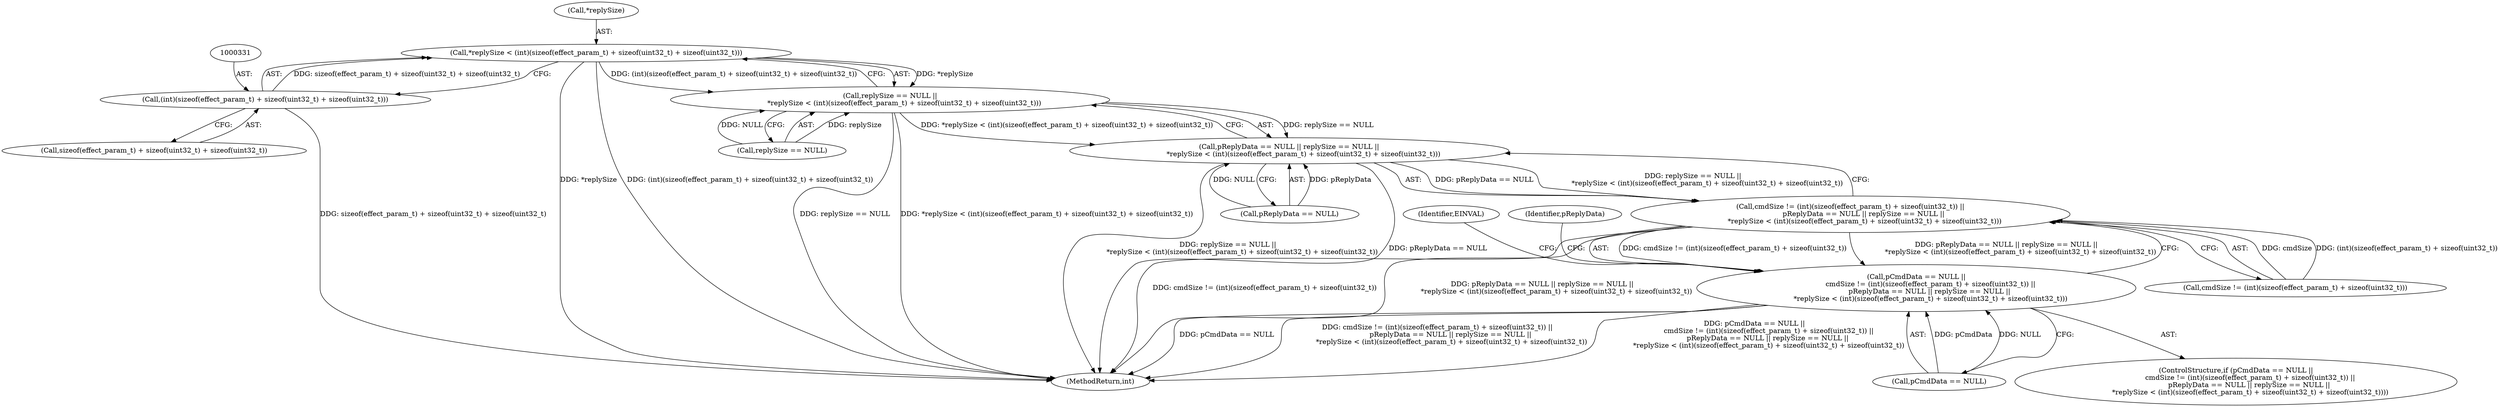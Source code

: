 digraph "0_Android_aeea52da00d210587fb3ed895de3d5f2e0264c88_3@pointer" {
"1000327" [label="(Call,*replySize < (int)(sizeof(effect_param_t) + sizeof(uint32_t) + sizeof(uint32_t)))"];
"1000330" [label="(Call,(int)(sizeof(effect_param_t) + sizeof(uint32_t) + sizeof(uint32_t)))"];
"1000323" [label="(Call,replySize == NULL ||\n             *replySize < (int)(sizeof(effect_param_t) + sizeof(uint32_t) + sizeof(uint32_t)))"];
"1000319" [label="(Call,pReplyData == NULL || replySize == NULL ||\n             *replySize < (int)(sizeof(effect_param_t) + sizeof(uint32_t) + sizeof(uint32_t)))"];
"1000309" [label="(Call,cmdSize != (int)(sizeof(effect_param_t) + sizeof(uint32_t)) ||\n            pReplyData == NULL || replySize == NULL ||\n             *replySize < (int)(sizeof(effect_param_t) + sizeof(uint32_t) + sizeof(uint32_t)))"];
"1000305" [label="(Call,pCmdData == NULL ||\n             cmdSize != (int)(sizeof(effect_param_t) + sizeof(uint32_t)) ||\n            pReplyData == NULL || replySize == NULL ||\n             *replySize < (int)(sizeof(effect_param_t) + sizeof(uint32_t) + sizeof(uint32_t)))"];
"1000332" [label="(Call,sizeof(effect_param_t) + sizeof(uint32_t) + sizeof(uint32_t))"];
"1000310" [label="(Call,cmdSize != (int)(sizeof(effect_param_t) + sizeof(uint32_t)))"];
"1000309" [label="(Call,cmdSize != (int)(sizeof(effect_param_t) + sizeof(uint32_t)) ||\n            pReplyData == NULL || replySize == NULL ||\n             *replySize < (int)(sizeof(effect_param_t) + sizeof(uint32_t) + sizeof(uint32_t)))"];
"1000320" [label="(Call,pReplyData == NULL)"];
"1000327" [label="(Call,*replySize < (int)(sizeof(effect_param_t) + sizeof(uint32_t) + sizeof(uint32_t)))"];
"1000555" [label="(MethodReturn,int)"];
"1000343" [label="(Identifier,EINVAL)"];
"1000330" [label="(Call,(int)(sizeof(effect_param_t) + sizeof(uint32_t) + sizeof(uint32_t)))"];
"1000319" [label="(Call,pReplyData == NULL || replySize == NULL ||\n             *replySize < (int)(sizeof(effect_param_t) + sizeof(uint32_t) + sizeof(uint32_t)))"];
"1000306" [label="(Call,pCmdData == NULL)"];
"1000345" [label="(Identifier,pReplyData)"];
"1000324" [label="(Call,replySize == NULL)"];
"1000323" [label="(Call,replySize == NULL ||\n             *replySize < (int)(sizeof(effect_param_t) + sizeof(uint32_t) + sizeof(uint32_t)))"];
"1000328" [label="(Call,*replySize)"];
"1000304" [label="(ControlStructure,if (pCmdData == NULL ||\n             cmdSize != (int)(sizeof(effect_param_t) + sizeof(uint32_t)) ||\n            pReplyData == NULL || replySize == NULL ||\n             *replySize < (int)(sizeof(effect_param_t) + sizeof(uint32_t) + sizeof(uint32_t))))"];
"1000305" [label="(Call,pCmdData == NULL ||\n             cmdSize != (int)(sizeof(effect_param_t) + sizeof(uint32_t)) ||\n            pReplyData == NULL || replySize == NULL ||\n             *replySize < (int)(sizeof(effect_param_t) + sizeof(uint32_t) + sizeof(uint32_t)))"];
"1000327" -> "1000323"  [label="AST: "];
"1000327" -> "1000330"  [label="CFG: "];
"1000328" -> "1000327"  [label="AST: "];
"1000330" -> "1000327"  [label="AST: "];
"1000323" -> "1000327"  [label="CFG: "];
"1000327" -> "1000555"  [label="DDG: *replySize"];
"1000327" -> "1000555"  [label="DDG: (int)(sizeof(effect_param_t) + sizeof(uint32_t) + sizeof(uint32_t))"];
"1000327" -> "1000323"  [label="DDG: *replySize"];
"1000327" -> "1000323"  [label="DDG: (int)(sizeof(effect_param_t) + sizeof(uint32_t) + sizeof(uint32_t))"];
"1000330" -> "1000327"  [label="DDG: sizeof(effect_param_t) + sizeof(uint32_t) + sizeof(uint32_t)"];
"1000330" -> "1000332"  [label="CFG: "];
"1000331" -> "1000330"  [label="AST: "];
"1000332" -> "1000330"  [label="AST: "];
"1000330" -> "1000555"  [label="DDG: sizeof(effect_param_t) + sizeof(uint32_t) + sizeof(uint32_t)"];
"1000323" -> "1000319"  [label="AST: "];
"1000323" -> "1000324"  [label="CFG: "];
"1000324" -> "1000323"  [label="AST: "];
"1000319" -> "1000323"  [label="CFG: "];
"1000323" -> "1000555"  [label="DDG: replySize == NULL"];
"1000323" -> "1000555"  [label="DDG: *replySize < (int)(sizeof(effect_param_t) + sizeof(uint32_t) + sizeof(uint32_t))"];
"1000323" -> "1000319"  [label="DDG: replySize == NULL"];
"1000323" -> "1000319"  [label="DDG: *replySize < (int)(sizeof(effect_param_t) + sizeof(uint32_t) + sizeof(uint32_t))"];
"1000324" -> "1000323"  [label="DDG: replySize"];
"1000324" -> "1000323"  [label="DDG: NULL"];
"1000319" -> "1000309"  [label="AST: "];
"1000319" -> "1000320"  [label="CFG: "];
"1000320" -> "1000319"  [label="AST: "];
"1000309" -> "1000319"  [label="CFG: "];
"1000319" -> "1000555"  [label="DDG: replySize == NULL ||\n             *replySize < (int)(sizeof(effect_param_t) + sizeof(uint32_t) + sizeof(uint32_t))"];
"1000319" -> "1000555"  [label="DDG: pReplyData == NULL"];
"1000319" -> "1000309"  [label="DDG: pReplyData == NULL"];
"1000319" -> "1000309"  [label="DDG: replySize == NULL ||\n             *replySize < (int)(sizeof(effect_param_t) + sizeof(uint32_t) + sizeof(uint32_t))"];
"1000320" -> "1000319"  [label="DDG: pReplyData"];
"1000320" -> "1000319"  [label="DDG: NULL"];
"1000309" -> "1000305"  [label="AST: "];
"1000309" -> "1000310"  [label="CFG: "];
"1000310" -> "1000309"  [label="AST: "];
"1000305" -> "1000309"  [label="CFG: "];
"1000309" -> "1000555"  [label="DDG: cmdSize != (int)(sizeof(effect_param_t) + sizeof(uint32_t))"];
"1000309" -> "1000555"  [label="DDG: pReplyData == NULL || replySize == NULL ||\n             *replySize < (int)(sizeof(effect_param_t) + sizeof(uint32_t) + sizeof(uint32_t))"];
"1000309" -> "1000305"  [label="DDG: cmdSize != (int)(sizeof(effect_param_t) + sizeof(uint32_t))"];
"1000309" -> "1000305"  [label="DDG: pReplyData == NULL || replySize == NULL ||\n             *replySize < (int)(sizeof(effect_param_t) + sizeof(uint32_t) + sizeof(uint32_t))"];
"1000310" -> "1000309"  [label="DDG: cmdSize"];
"1000310" -> "1000309"  [label="DDG: (int)(sizeof(effect_param_t) + sizeof(uint32_t))"];
"1000305" -> "1000304"  [label="AST: "];
"1000305" -> "1000306"  [label="CFG: "];
"1000306" -> "1000305"  [label="AST: "];
"1000343" -> "1000305"  [label="CFG: "];
"1000345" -> "1000305"  [label="CFG: "];
"1000305" -> "1000555"  [label="DDG: cmdSize != (int)(sizeof(effect_param_t) + sizeof(uint32_t)) ||\n            pReplyData == NULL || replySize == NULL ||\n             *replySize < (int)(sizeof(effect_param_t) + sizeof(uint32_t) + sizeof(uint32_t))"];
"1000305" -> "1000555"  [label="DDG: pCmdData == NULL ||\n             cmdSize != (int)(sizeof(effect_param_t) + sizeof(uint32_t)) ||\n            pReplyData == NULL || replySize == NULL ||\n             *replySize < (int)(sizeof(effect_param_t) + sizeof(uint32_t) + sizeof(uint32_t))"];
"1000305" -> "1000555"  [label="DDG: pCmdData == NULL"];
"1000306" -> "1000305"  [label="DDG: pCmdData"];
"1000306" -> "1000305"  [label="DDG: NULL"];
}
